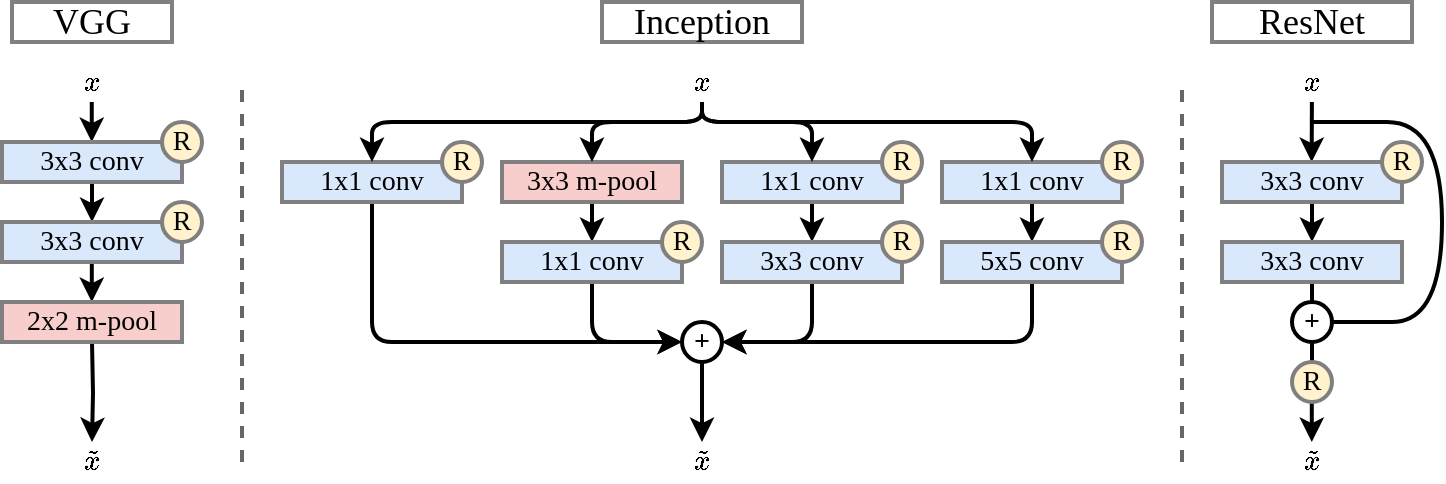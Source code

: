 <mxfile version="13.6.6" type="device"><diagram id="ePViMwWU7IOjoVy01jm1" name="Page-1"><mxGraphModel dx="1808" dy="1697" grid="1" gridSize="10" guides="1" tooltips="1" connect="1" arrows="1" fold="1" page="1" pageScale="1" pageWidth="827" pageHeight="1169" math="1" shadow="0"><root><mxCell id="0"/><mxCell id="1" parent="0"/><mxCell id="VrG3-CKi_Dvy9p1_txy1-56" style="edgeStyle=orthogonalEdgeStyle;rounded=0;orthogonalLoop=1;jettySize=auto;html=1;exitX=0.5;exitY=1;exitDx=0;exitDy=0;entryX=0.5;entryY=0;entryDx=0;entryDy=0;fontFamily=lmodern;fontSize=14;strokeWidth=2;" edge="1" parent="1" source="bbw25wsPKSufNuBFiB6F-1" target="bbw25wsPKSufNuBFiB6F-4"><mxGeometry relative="1" as="geometry"/></mxCell><mxCell id="bbw25wsPKSufNuBFiB6F-1" value="&lt;font style=&quot;font-size: 14px;&quot;&gt;1x1 conv&lt;/font&gt;" style="rounded=0;whiteSpace=wrap;html=1;strokeWidth=2;fontFamily=lmodern;fontStyle=0;strokeColor=#808080;fontSize=14;fillColor=#dae8fc;" parent="1" vertex="1"><mxGeometry x="330" y="70" width="90" height="20" as="geometry"/></mxCell><mxCell id="VrG3-CKi_Dvy9p1_txy1-58" style="edgeStyle=orthogonalEdgeStyle;rounded=0;orthogonalLoop=1;jettySize=auto;html=1;exitX=0.5;exitY=1;exitDx=0;exitDy=0;entryX=0.5;entryY=0;entryDx=0;entryDy=0;fontFamily=lmodern;fontSize=14;strokeWidth=2;" edge="1" parent="1" source="bbw25wsPKSufNuBFiB6F-2" target="bbw25wsPKSufNuBFiB6F-3"><mxGeometry relative="1" as="geometry"/></mxCell><mxCell id="bbw25wsPKSufNuBFiB6F-2" value="3x3 m-pool" style="rounded=0;whiteSpace=wrap;html=1;strokeWidth=2;fontFamily=lmodern;fontStyle=0;strokeColor=#808080;fillColor=#f8cecc;fontSize=14;" parent="1" vertex="1"><mxGeometry x="110" y="70" width="90" height="20" as="geometry"/></mxCell><mxCell id="VrG3-CKi_Dvy9p1_txy1-53" style="edgeStyle=orthogonalEdgeStyle;rounded=1;orthogonalLoop=1;jettySize=auto;html=1;exitX=0.5;exitY=1;exitDx=0;exitDy=0;entryX=0;entryY=0.5;entryDx=0;entryDy=0;fontFamily=lmodern;fontSize=14;strokeWidth=2;" edge="1" parent="1" source="bbw25wsPKSufNuBFiB6F-3" target="VrG3-CKi_Dvy9p1_txy1-1"><mxGeometry relative="1" as="geometry"/></mxCell><mxCell id="bbw25wsPKSufNuBFiB6F-3" value="1x1 conv" style="rounded=0;whiteSpace=wrap;html=1;strokeWidth=2;fontFamily=lmodern;fontStyle=0;strokeColor=#808080;fillColor=#dae8fc;fontSize=14;" parent="1" vertex="1"><mxGeometry x="110" y="110" width="90" height="20" as="geometry"/></mxCell><mxCell id="VrG3-CKi_Dvy9p1_txy1-55" style="edgeStyle=orthogonalEdgeStyle;rounded=1;orthogonalLoop=1;jettySize=auto;html=1;exitX=0.5;exitY=1;exitDx=0;exitDy=0;entryX=1;entryY=0.5;entryDx=0;entryDy=0;fontFamily=lmodern;fontSize=14;strokeWidth=2;" edge="1" parent="1" source="bbw25wsPKSufNuBFiB6F-4" target="VrG3-CKi_Dvy9p1_txy1-1"><mxGeometry relative="1" as="geometry"/></mxCell><mxCell id="bbw25wsPKSufNuBFiB6F-4" value="5x5 conv" style="rounded=0;whiteSpace=wrap;html=1;strokeWidth=2;fontFamily=lmodern;fontStyle=0;strokeColor=#808080;fillColor=#dae8fc;fontSize=14;" parent="1" vertex="1"><mxGeometry x="330" y="110" width="90" height="20" as="geometry"/></mxCell><mxCell id="VrG3-CKi_Dvy9p1_txy1-57" style="edgeStyle=orthogonalEdgeStyle;rounded=0;orthogonalLoop=1;jettySize=auto;html=1;exitX=0.5;exitY=1;exitDx=0;exitDy=0;entryX=0.5;entryY=0;entryDx=0;entryDy=0;fontFamily=lmodern;fontSize=14;strokeWidth=2;" edge="1" parent="1" source="bbw25wsPKSufNuBFiB6F-5" target="bbw25wsPKSufNuBFiB6F-7"><mxGeometry relative="1" as="geometry"/></mxCell><mxCell id="bbw25wsPKSufNuBFiB6F-5" value="1x1 conv" style="rounded=0;whiteSpace=wrap;html=1;strokeWidth=2;fontFamily=lmodern;fontStyle=0;strokeColor=#808080;fillColor=#dae8fc;fontSize=14;" parent="1" vertex="1"><mxGeometry x="220" y="70" width="90" height="20" as="geometry"/></mxCell><mxCell id="VrG3-CKi_Dvy9p1_txy1-52" style="edgeStyle=orthogonalEdgeStyle;rounded=1;orthogonalLoop=1;jettySize=auto;html=1;exitX=0.5;exitY=1;exitDx=0;exitDy=0;entryX=0;entryY=0.5;entryDx=0;entryDy=0;fontFamily=lmodern;fontSize=14;strokeWidth=2;" edge="1" parent="1" source="bbw25wsPKSufNuBFiB6F-6" target="VrG3-CKi_Dvy9p1_txy1-1"><mxGeometry relative="1" as="geometry"/></mxCell><mxCell id="bbw25wsPKSufNuBFiB6F-6" value="1x1 conv" style="rounded=0;whiteSpace=wrap;html=1;strokeWidth=2;fontFamily=lmodern;fontStyle=0;strokeColor=#808080;fillColor=#dae8fc;fontSize=14;" parent="1" vertex="1"><mxGeometry y="70" width="90" height="20" as="geometry"/></mxCell><mxCell id="VrG3-CKi_Dvy9p1_txy1-54" style="edgeStyle=orthogonalEdgeStyle;rounded=1;orthogonalLoop=1;jettySize=auto;html=1;exitX=0.5;exitY=1;exitDx=0;exitDy=0;entryX=1;entryY=0.5;entryDx=0;entryDy=0;fontFamily=lmodern;fontSize=14;strokeWidth=2;" edge="1" parent="1" source="bbw25wsPKSufNuBFiB6F-7" target="VrG3-CKi_Dvy9p1_txy1-1"><mxGeometry relative="1" as="geometry"/></mxCell><mxCell id="bbw25wsPKSufNuBFiB6F-7" value="3x3 conv" style="rounded=0;whiteSpace=wrap;html=1;strokeWidth=2;fontFamily=lmodern;fontStyle=0;strokeColor=#808080;fillColor=#dae8fc;fontSize=14;" parent="1" vertex="1"><mxGeometry x="220" y="110" width="90" height="20" as="geometry"/></mxCell><mxCell id="VrG3-CKi_Dvy9p1_txy1-60" style="edgeStyle=orthogonalEdgeStyle;rounded=1;orthogonalLoop=1;jettySize=auto;html=1;exitX=0.5;exitY=1;exitDx=0;exitDy=0;entryX=0.5;entryY=0;entryDx=0;entryDy=0;strokeWidth=2;fontFamily=lmodern;fontSize=14;" edge="1" parent="1" source="bbw25wsPKSufNuBFiB6F-22" target="bbw25wsPKSufNuBFiB6F-6"><mxGeometry relative="1" as="geometry"><Array as="points"><mxPoint x="210" y="50"/><mxPoint x="45" y="50"/></Array></mxGeometry></mxCell><mxCell id="VrG3-CKi_Dvy9p1_txy1-61" style="edgeStyle=orthogonalEdgeStyle;rounded=1;orthogonalLoop=1;jettySize=auto;html=1;exitX=0.5;exitY=1;exitDx=0;exitDy=0;strokeWidth=2;fontFamily=lmodern;fontSize=14;" edge="1" parent="1" source="bbw25wsPKSufNuBFiB6F-22" target="bbw25wsPKSufNuBFiB6F-2"><mxGeometry relative="1" as="geometry"><Array as="points"><mxPoint x="210" y="50"/><mxPoint x="155" y="50"/></Array></mxGeometry></mxCell><mxCell id="VrG3-CKi_Dvy9p1_txy1-62" style="edgeStyle=orthogonalEdgeStyle;rounded=1;orthogonalLoop=1;jettySize=auto;html=1;exitX=0.5;exitY=1;exitDx=0;exitDy=0;entryX=0.5;entryY=0;entryDx=0;entryDy=0;strokeWidth=2;fontFamily=lmodern;fontSize=14;" edge="1" parent="1" source="bbw25wsPKSufNuBFiB6F-22" target="bbw25wsPKSufNuBFiB6F-5"><mxGeometry relative="1" as="geometry"><Array as="points"><mxPoint x="210" y="50"/><mxPoint x="265" y="50"/></Array></mxGeometry></mxCell><mxCell id="VrG3-CKi_Dvy9p1_txy1-63" style="edgeStyle=orthogonalEdgeStyle;rounded=1;orthogonalLoop=1;jettySize=auto;html=1;exitX=0.5;exitY=1;exitDx=0;exitDy=0;entryX=0.5;entryY=0;entryDx=0;entryDy=0;strokeWidth=2;fontFamily=lmodern;fontSize=14;" edge="1" parent="1" source="bbw25wsPKSufNuBFiB6F-22" target="bbw25wsPKSufNuBFiB6F-1"><mxGeometry relative="1" as="geometry"><Array as="points"><mxPoint x="210" y="50"/><mxPoint x="375" y="50"/></Array></mxGeometry></mxCell><mxCell id="bbw25wsPKSufNuBFiB6F-22" value="$$x$$" style="text;html=1;strokeColor=none;fillColor=none;align=center;verticalAlign=middle;whiteSpace=wrap;rounded=0;fontSize=14;fontFamily=lmodern;strokeWidth=2;" parent="1" vertex="1"><mxGeometry x="200" y="20" width="20" height="20" as="geometry"/></mxCell><mxCell id="VrG3-CKi_Dvy9p1_txy1-64" style="edgeStyle=orthogonalEdgeStyle;rounded=1;orthogonalLoop=1;jettySize=auto;html=1;exitX=0.5;exitY=1;exitDx=0;exitDy=0;entryX=0.5;entryY=0;entryDx=0;entryDy=0;strokeColor=#000000;strokeWidth=2;fontFamily=lmodern;fontSize=14;" edge="1" parent="1" source="VrG3-CKi_Dvy9p1_txy1-1" target="VrG3-CKi_Dvy9p1_txy1-59"><mxGeometry relative="1" as="geometry"/></mxCell><mxCell id="VrG3-CKi_Dvy9p1_txy1-1" value="&lt;font style=&quot;font-size: 14px;&quot;&gt;&lt;b style=&quot;font-size: 14px;&quot;&gt;&lt;font style=&quot;font-size: 14px;&quot;&gt;+&lt;/font&gt;&lt;/b&gt;&lt;/font&gt;" style="ellipse;whiteSpace=wrap;html=1;aspect=fixed;fontFamily=lmodern;fontSize=14;strokeWidth=2;" vertex="1" parent="1"><mxGeometry x="200" y="150" width="20" height="20" as="geometry"/></mxCell><mxCell id="VrG3-CKi_Dvy9p1_txy1-7" value="&lt;font style=&quot;font-size: 14px;&quot;&gt;R&lt;/font&gt;" style="ellipse;whiteSpace=wrap;html=1;aspect=fixed;fillColor=#fff2cc;strokeColor=#808080;strokeWidth=2;fontFamily=lmodern;fontSize=14;" vertex="1" parent="1"><mxGeometry x="190" y="100" width="20" height="20" as="geometry"/></mxCell><mxCell id="VrG3-CKi_Dvy9p1_txy1-13" value="&lt;font style=&quot;font-size: 14px;&quot;&gt;R&lt;/font&gt;" style="ellipse;whiteSpace=wrap;html=1;aspect=fixed;fillColor=#fff2cc;strokeColor=#808080;strokeWidth=2;fontFamily=lmodern;fontSize=14;" vertex="1" parent="1"><mxGeometry x="300" y="60" width="20" height="20" as="geometry"/></mxCell><mxCell id="VrG3-CKi_Dvy9p1_txy1-14" value="&lt;font style=&quot;font-size: 14px;&quot;&gt;R&lt;/font&gt;" style="ellipse;whiteSpace=wrap;html=1;aspect=fixed;fillColor=#fff2cc;strokeColor=#808080;strokeWidth=2;fontFamily=lmodern;fontSize=14;" vertex="1" parent="1"><mxGeometry x="80" y="60" width="20" height="20" as="geometry"/></mxCell><mxCell id="VrG3-CKi_Dvy9p1_txy1-15" value="&lt;font style=&quot;font-size: 14px;&quot;&gt;R&lt;/font&gt;" style="ellipse;whiteSpace=wrap;html=1;aspect=fixed;fillColor=#fff2cc;strokeColor=#808080;strokeWidth=2;fontFamily=lmodern;fontSize=14;" vertex="1" parent="1"><mxGeometry x="410" y="60" width="20" height="20" as="geometry"/></mxCell><mxCell id="VrG3-CKi_Dvy9p1_txy1-16" value="&lt;font style=&quot;font-size: 14px;&quot;&gt;R&lt;/font&gt;" style="ellipse;whiteSpace=wrap;html=1;aspect=fixed;fillColor=#fff2cc;strokeColor=#808080;strokeWidth=2;fontFamily=lmodern;fontSize=14;" vertex="1" parent="1"><mxGeometry x="410" y="100" width="20" height="20" as="geometry"/></mxCell><mxCell id="VrG3-CKi_Dvy9p1_txy1-17" value="&lt;font style=&quot;font-size: 14px;&quot;&gt;R&lt;/font&gt;" style="ellipse;whiteSpace=wrap;html=1;aspect=fixed;fillColor=#fff2cc;strokeColor=#808080;strokeWidth=2;fontFamily=lmodern;fontSize=14;" vertex="1" parent="1"><mxGeometry x="300" y="100" width="20" height="20" as="geometry"/></mxCell><mxCell id="VrG3-CKi_Dvy9p1_txy1-18" value="" style="edgeStyle=orthogonalEdgeStyle;rounded=0;orthogonalLoop=1;jettySize=auto;html=1;exitX=0.5;exitY=1;exitDx=0;exitDy=0;entryX=0.5;entryY=0;entryDx=0;entryDy=0;strokeWidth=2;fontFamily=lmodern;fontSize=14;" edge="1" parent="1" source="VrG3-CKi_Dvy9p1_txy1-24" target="VrG3-CKi_Dvy9p1_txy1-25"><mxGeometry relative="1" as="geometry"><mxPoint x="-170" y="30.0" as="sourcePoint"/><mxPoint x="-150.0" y="30.0" as="targetPoint"/></mxGeometry></mxCell><mxCell id="VrG3-CKi_Dvy9p1_txy1-19" value="" style="edgeStyle=orthogonalEdgeStyle;rounded=0;orthogonalLoop=1;jettySize=auto;html=1;exitX=0.5;exitY=1;exitDx=0;exitDy=0;entryX=0.5;entryY=0;entryDx=0;entryDy=0;strokeWidth=2;fontFamily=lmodern;fontSize=14;" edge="1" parent="1"><mxGeometry relative="1" as="geometry"><mxPoint x="-95.1" y="120" as="sourcePoint"/><mxPoint x="-95.1" y="140" as="targetPoint"/></mxGeometry></mxCell><mxCell id="VrG3-CKi_Dvy9p1_txy1-20" value="" style="edgeStyle=orthogonalEdgeStyle;rounded=0;orthogonalLoop=1;jettySize=auto;html=1;exitX=0.5;exitY=1;exitDx=0;exitDy=0;entryX=0.5;entryY=0;entryDx=0;entryDy=0;strokeWidth=2;fontFamily=lmodern;fontSize=14;" edge="1" parent="1"><mxGeometry relative="1" as="geometry"><mxPoint x="-95.12" y="40" as="sourcePoint"/><mxPoint x="-95.12" y="60" as="targetPoint"/></mxGeometry></mxCell><mxCell id="VrG3-CKi_Dvy9p1_txy1-21" value="" style="edgeStyle=orthogonalEdgeStyle;rounded=0;orthogonalLoop=1;jettySize=auto;html=1;exitX=0.5;exitY=1;exitDx=0;exitDy=0;entryX=0.5;entryY=0;entryDx=0;entryDy=0;strokeWidth=2;fontFamily=lmodern;fontSize=14;" edge="1" parent="1" target="VrG3-CKi_Dvy9p1_txy1-23"><mxGeometry relative="1" as="geometry"><mxPoint x="-95.0" y="160" as="sourcePoint"/><mxPoint x="-95.0" y="180" as="targetPoint"/></mxGeometry></mxCell><mxCell id="VrG3-CKi_Dvy9p1_txy1-22" value="$$x$$" style="text;html=1;strokeColor=none;fillColor=none;align=center;verticalAlign=middle;whiteSpace=wrap;rounded=0;fontSize=14;fontFamily=lmodern;" vertex="1" parent="1"><mxGeometry x="-105" y="20" width="20" height="20" as="geometry"/></mxCell><mxCell id="VrG3-CKi_Dvy9p1_txy1-23" value="$$\tilde{x}$$" style="text;html=1;strokeColor=none;fillColor=none;align=center;verticalAlign=middle;whiteSpace=wrap;rounded=0;fontSize=14;fontFamily=lmodern;" vertex="1" parent="1"><mxGeometry x="-105" y="210" width="20" height="20" as="geometry"/></mxCell><mxCell id="VrG3-CKi_Dvy9p1_txy1-24" value="3x3 conv" style="rounded=0;whiteSpace=wrap;html=1;strokeWidth=2;fontFamily=lmodern;fontStyle=0;strokeColor=#808080;fillColor=#dae8fc;fontSize=14;" vertex="1" parent="1"><mxGeometry x="-140" y="60" width="90" height="20" as="geometry"/></mxCell><mxCell id="VrG3-CKi_Dvy9p1_txy1-25" value="3x3 conv" style="rounded=0;whiteSpace=wrap;html=1;strokeWidth=2;fontFamily=lmodern;fontStyle=0;strokeColor=#808080;fillColor=#dae8fc;fontSize=14;" vertex="1" parent="1"><mxGeometry x="-140" y="100" width="90" height="20" as="geometry"/></mxCell><mxCell id="VrG3-CKi_Dvy9p1_txy1-26" value="2x2 m-pool" style="rounded=0;whiteSpace=wrap;html=1;strokeWidth=2;fontFamily=lmodern;fontStyle=0;strokeColor=#808080;fillColor=#f8cecc;fontSize=14;" vertex="1" parent="1"><mxGeometry x="-140" y="140" width="90" height="20" as="geometry"/></mxCell><mxCell id="VrG3-CKi_Dvy9p1_txy1-27" value="&lt;font style=&quot;font-size: 14px;&quot;&gt;R&lt;/font&gt;" style="ellipse;whiteSpace=wrap;html=1;aspect=fixed;fillColor=#fff2cc;strokeColor=#808080;strokeWidth=2;fontFamily=lmodern;fontSize=14;" vertex="1" parent="1"><mxGeometry x="-60" y="50" width="20" height="20" as="geometry"/></mxCell><mxCell id="VrG3-CKi_Dvy9p1_txy1-28" value="&lt;font style=&quot;font-size: 14px;&quot;&gt;R&lt;/font&gt;" style="ellipse;whiteSpace=wrap;html=1;aspect=fixed;fillColor=#fff2cc;strokeColor=#808080;strokeWidth=2;fontFamily=lmodern;fontSize=14;" vertex="1" parent="1"><mxGeometry x="-60" y="90" width="20" height="20" as="geometry"/></mxCell><mxCell id="VrG3-CKi_Dvy9p1_txy1-30" value="" style="edgeStyle=orthogonalEdgeStyle;rounded=0;orthogonalLoop=1;jettySize=auto;html=1;exitX=0.5;exitY=1;exitDx=0;exitDy=0;entryX=0.5;entryY=0;entryDx=0;entryDy=0;strokeWidth=2;fontFamily=lmodern;fontSize=14;" edge="1" parent="1" source="VrG3-CKi_Dvy9p1_txy1-34" target="VrG3-CKi_Dvy9p1_txy1-35"><mxGeometry relative="1" as="geometry"><mxPoint x="450" y="40.0" as="sourcePoint"/><mxPoint x="470.0" y="40.0" as="targetPoint"/></mxGeometry></mxCell><mxCell id="VrG3-CKi_Dvy9p1_txy1-31" value="" style="edgeStyle=orthogonalEdgeStyle;rounded=0;orthogonalLoop=1;jettySize=auto;html=1;entryX=0.5;entryY=0;entryDx=0;entryDy=0;strokeWidth=2;fontFamily=lmodern;fontSize=14;" edge="1" parent="1"><mxGeometry relative="1" as="geometry"><mxPoint x="514.95" y="40" as="sourcePoint"/><mxPoint x="514.83" y="70" as="targetPoint"/></mxGeometry></mxCell><mxCell id="VrG3-CKi_Dvy9p1_txy1-32" value="$$x$$" style="text;html=1;strokeColor=none;fillColor=none;align=center;verticalAlign=middle;whiteSpace=wrap;rounded=0;fontSize=14;fontFamily=lmodern;" vertex="1" parent="1"><mxGeometry x="505" y="20" width="20" height="20" as="geometry"/></mxCell><mxCell id="VrG3-CKi_Dvy9p1_txy1-33" value="$$\tilde{x}$$" style="text;html=1;strokeColor=none;fillColor=none;align=center;verticalAlign=middle;whiteSpace=wrap;rounded=0;fontSize=14;fontFamily=lmodern;" vertex="1" parent="1"><mxGeometry x="505" y="210" width="20" height="20" as="geometry"/></mxCell><mxCell id="VrG3-CKi_Dvy9p1_txy1-34" value="3x3 conv" style="rounded=0;whiteSpace=wrap;html=1;strokeWidth=2;fontFamily=lmodern;fontStyle=0;strokeColor=#808080;fillColor=#dae8fc;fontSize=14;" vertex="1" parent="1"><mxGeometry x="470" y="70" width="90" height="20" as="geometry"/></mxCell><mxCell id="VrG3-CKi_Dvy9p1_txy1-66" style="edgeStyle=orthogonalEdgeStyle;rounded=1;orthogonalLoop=1;jettySize=auto;html=1;exitX=0.5;exitY=1;exitDx=0;exitDy=0;entryX=0.5;entryY=0;entryDx=0;entryDy=0;strokeColor=#000000;strokeWidth=2;fontFamily=lmodern;fontSize=14;endArrow=none;endFill=0;" edge="1" parent="1" source="VrG3-CKi_Dvy9p1_txy1-35" target="VrG3-CKi_Dvy9p1_txy1-39"><mxGeometry relative="1" as="geometry"/></mxCell><mxCell id="VrG3-CKi_Dvy9p1_txy1-35" value="3x3 conv" style="rounded=0;whiteSpace=wrap;html=1;strokeWidth=2;fontFamily=lmodern;fontStyle=0;strokeColor=#808080;fillColor=#dae8fc;fontSize=14;" vertex="1" parent="1"><mxGeometry x="470" y="110" width="90" height="20" as="geometry"/></mxCell><mxCell id="VrG3-CKi_Dvy9p1_txy1-36" value="&lt;font style=&quot;font-size: 14px;&quot;&gt;R&lt;/font&gt;" style="ellipse;whiteSpace=wrap;html=1;aspect=fixed;fillColor=#fff2cc;strokeColor=#808080;strokeWidth=2;fontFamily=lmodern;fontSize=14;" vertex="1" parent="1"><mxGeometry x="550" y="60" width="20" height="20" as="geometry"/></mxCell><mxCell id="VrG3-CKi_Dvy9p1_txy1-37" value="" style="curved=1;endArrow=none;html=1;strokeWidth=2;startArrow=none;startFill=0;endFill=0;exitX=1;exitY=0.5;exitDx=0;exitDy=0;" edge="1" parent="1" source="VrG3-CKi_Dvy9p1_txy1-39"><mxGeometry width="50" height="50" relative="1" as="geometry"><mxPoint x="530" y="150" as="sourcePoint"/><mxPoint x="515" y="50" as="targetPoint"/><Array as="points"><mxPoint x="530" y="150"/><mxPoint x="580" y="150"/><mxPoint x="580" y="50"/><mxPoint x="525" y="50"/></Array></mxGeometry></mxCell><mxCell id="VrG3-CKi_Dvy9p1_txy1-38" value="" style="edgeStyle=orthogonalEdgeStyle;rounded=0;orthogonalLoop=1;jettySize=auto;html=1;exitX=0.5;exitY=1;exitDx=0;exitDy=0;strokeWidth=2;fontFamily=lmodern;fontSize=14;endArrow=none;endFill=0;" edge="1" parent="1" source="VrG3-CKi_Dvy9p1_txy1-39" target="VrG3-CKi_Dvy9p1_txy1-41"><mxGeometry relative="1" as="geometry"><mxPoint x="530" y="160" as="sourcePoint"/><mxPoint x="530" y="210" as="targetPoint"/><Array as="points"/></mxGeometry></mxCell><mxCell id="VrG3-CKi_Dvy9p1_txy1-39" value="&lt;font style=&quot;font-size: 14px;&quot;&gt;&lt;b style=&quot;font-size: 14px;&quot;&gt;&lt;font style=&quot;font-size: 14px;&quot;&gt;+&lt;/font&gt;&lt;/b&gt;&lt;/font&gt;" style="ellipse;whiteSpace=wrap;html=1;aspect=fixed;fontFamily=lmodern;fontSize=14;strokeWidth=2;" vertex="1" parent="1"><mxGeometry x="505" y="140" width="20" height="20" as="geometry"/></mxCell><mxCell id="VrG3-CKi_Dvy9p1_txy1-40" value="" style="edgeStyle=orthogonalEdgeStyle;rounded=0;orthogonalLoop=1;jettySize=auto;html=1;exitX=0.5;exitY=1;exitDx=0;exitDy=0;entryX=0.5;entryY=0;entryDx=0;entryDy=0;strokeWidth=2;fontFamily=lmodern;fontSize=14;" edge="1" parent="1"><mxGeometry relative="1" as="geometry"><mxPoint x="514.9" y="190" as="sourcePoint"/><mxPoint x="514.9" y="210" as="targetPoint"/></mxGeometry></mxCell><mxCell id="VrG3-CKi_Dvy9p1_txy1-41" value="&lt;font style=&quot;font-size: 14px;&quot;&gt;R&lt;/font&gt;" style="ellipse;whiteSpace=wrap;html=1;aspect=fixed;fillColor=#fff2cc;strokeColor=#808080;strokeWidth=2;fontFamily=lmodern;fontSize=14;" vertex="1" parent="1"><mxGeometry x="505" y="170" width="20" height="20" as="geometry"/></mxCell><mxCell id="VrG3-CKi_Dvy9p1_txy1-59" value="$$\tilde{x}$$" style="text;html=1;strokeColor=none;fillColor=none;align=center;verticalAlign=middle;whiteSpace=wrap;rounded=0;fontSize=14;fontFamily=lmodern;strokeWidth=2;" vertex="1" parent="1"><mxGeometry x="200" y="210" width="20" height="20" as="geometry"/></mxCell><mxCell id="VrG3-CKi_Dvy9p1_txy1-67" value="" style="endArrow=none;dashed=1;html=1;strokeColor=#666666;strokeWidth=2;fontFamily=lmodern;fontSize=14;fillColor=#f5f5f5;" edge="1" parent="1"><mxGeometry width="50" height="50" relative="1" as="geometry"><mxPoint x="-20" y="220" as="sourcePoint"/><mxPoint x="-20" y="30" as="targetPoint"/></mxGeometry></mxCell><mxCell id="VrG3-CKi_Dvy9p1_txy1-68" value="" style="endArrow=none;dashed=1;html=1;strokeColor=#666666;strokeWidth=2;fontFamily=lmodern;fontSize=14;fillColor=#f5f5f5;" edge="1" parent="1"><mxGeometry width="50" height="50" relative="1" as="geometry"><mxPoint x="450" y="220" as="sourcePoint"/><mxPoint x="450" y="30" as="targetPoint"/></mxGeometry></mxCell><mxCell id="VrG3-CKi_Dvy9p1_txy1-70" value="&lt;font style=&quot;font-size: 18px&quot;&gt;VGG&lt;/font&gt;" style="text;html=1;fillColor=none;align=center;verticalAlign=middle;whiteSpace=wrap;rounded=0;fontFamily=lmodern;fontSize=14;strokeColor=#808080;strokeWidth=2;" vertex="1" parent="1"><mxGeometry x="-135" y="-10" width="80" height="20" as="geometry"/></mxCell><mxCell id="VrG3-CKi_Dvy9p1_txy1-71" value="&lt;font style=&quot;font-size: 18px&quot;&gt;Inception&lt;/font&gt;" style="text;html=1;fillColor=none;align=center;verticalAlign=middle;whiteSpace=wrap;rounded=0;fontFamily=lmodern;fontSize=14;strokeColor=#808080;strokeWidth=2;" vertex="1" parent="1"><mxGeometry x="160" y="-10" width="100" height="20" as="geometry"/></mxCell><mxCell id="VrG3-CKi_Dvy9p1_txy1-72" value="&lt;font style=&quot;font-size: 18px&quot;&gt;ResNet&lt;/font&gt;" style="text;html=1;fillColor=none;align=center;verticalAlign=middle;whiteSpace=wrap;rounded=0;fontFamily=lmodern;fontSize=14;strokeColor=#808080;strokeWidth=2;" vertex="1" parent="1"><mxGeometry x="465" y="-10" width="100" height="20" as="geometry"/></mxCell></root></mxGraphModel></diagram></mxfile>